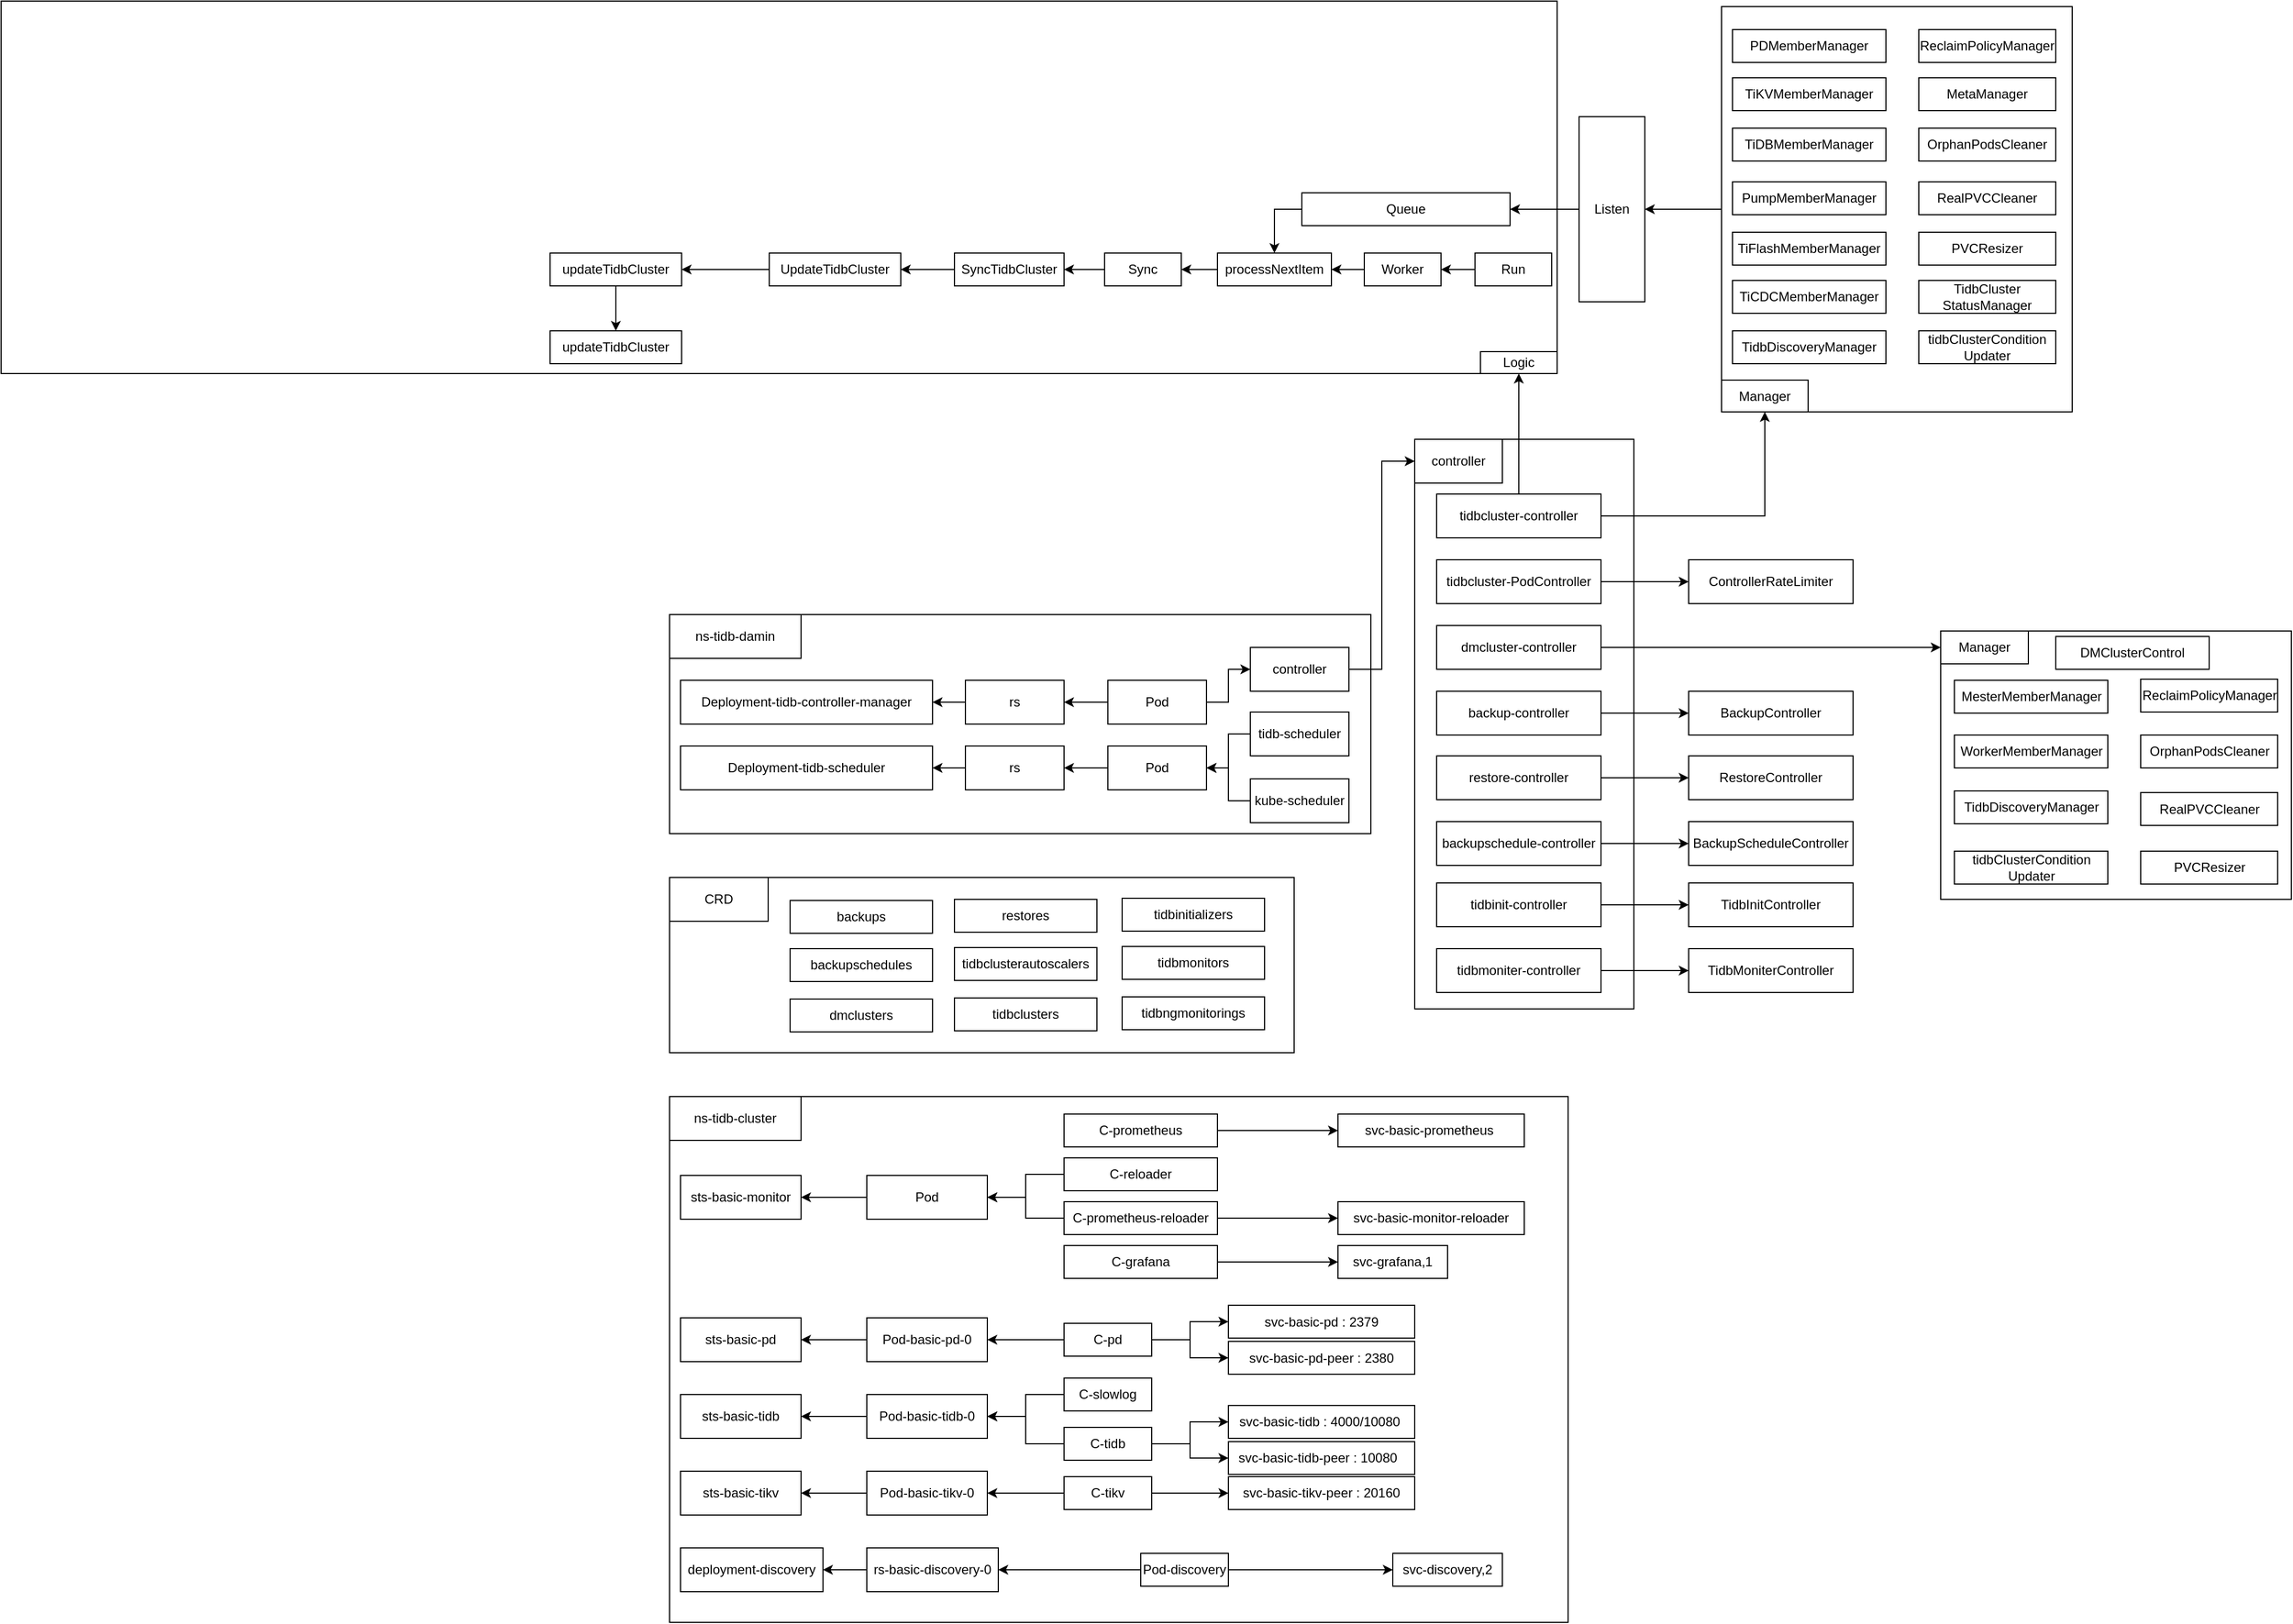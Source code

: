 <mxfile version="20.1.3" type="github">
  <diagram id="rz5cIA5b1l4qNYe9dCqo" name="Page-1">
    <mxGraphModel dx="1905" dy="1649" grid="1" gridSize="10" guides="1" tooltips="1" connect="1" arrows="1" fold="1" page="1" pageScale="1" pageWidth="827" pageHeight="1169" math="0" shadow="0">
      <root>
        <mxCell id="0" />
        <mxCell id="1" parent="0" />
        <mxCell id="ilr_awGDw5iTVnyFRp0X-126" value="" style="rounded=0;whiteSpace=wrap;html=1;" vertex="1" parent="1">
          <mxGeometry x="1360" y="255" width="320" height="245" as="geometry" />
        </mxCell>
        <mxCell id="BIOKLisLASq-79mArVu9-1" value="" style="rounded=0;whiteSpace=wrap;html=1;" parent="1" vertex="1">
          <mxGeometry x="200" y="240" width="640" height="200" as="geometry" />
        </mxCell>
        <mxCell id="ilr_awGDw5iTVnyFRp0X-2" value="ns-tidb-damin" style="rounded=0;whiteSpace=wrap;html=1;" vertex="1" parent="1">
          <mxGeometry x="200" y="240" width="120" height="40" as="geometry" />
        </mxCell>
        <mxCell id="ilr_awGDw5iTVnyFRp0X-3" value="" style="rounded=0;whiteSpace=wrap;html=1;" vertex="1" parent="1">
          <mxGeometry x="200" y="680" width="820" height="480" as="geometry" />
        </mxCell>
        <mxCell id="ilr_awGDw5iTVnyFRp0X-4" value="ns-tidb-cluster" style="rounded=0;whiteSpace=wrap;html=1;" vertex="1" parent="1">
          <mxGeometry x="200" y="680" width="120" height="40" as="geometry" />
        </mxCell>
        <mxCell id="ilr_awGDw5iTVnyFRp0X-5" value="Deployment-tidb-controller-manager" style="rounded=0;whiteSpace=wrap;html=1;" vertex="1" parent="1">
          <mxGeometry x="210" y="300" width="230" height="40" as="geometry" />
        </mxCell>
        <mxCell id="ilr_awGDw5iTVnyFRp0X-8" value="Deployment-tidb-scheduler" style="rounded=0;whiteSpace=wrap;html=1;" vertex="1" parent="1">
          <mxGeometry x="210" y="360" width="230" height="40" as="geometry" />
        </mxCell>
        <mxCell id="ilr_awGDw5iTVnyFRp0X-80" value="" style="edgeStyle=orthogonalEdgeStyle;rounded=0;orthogonalLoop=1;jettySize=auto;html=1;" edge="1" parent="1" source="ilr_awGDw5iTVnyFRp0X-9" target="ilr_awGDw5iTVnyFRp0X-5">
          <mxGeometry relative="1" as="geometry" />
        </mxCell>
        <mxCell id="ilr_awGDw5iTVnyFRp0X-9" value="rs" style="rounded=0;whiteSpace=wrap;html=1;" vertex="1" parent="1">
          <mxGeometry x="470" y="300" width="90" height="40" as="geometry" />
        </mxCell>
        <mxCell id="ilr_awGDw5iTVnyFRp0X-81" value="" style="edgeStyle=orthogonalEdgeStyle;rounded=0;orthogonalLoop=1;jettySize=auto;html=1;" edge="1" parent="1" source="ilr_awGDw5iTVnyFRp0X-10" target="ilr_awGDw5iTVnyFRp0X-8">
          <mxGeometry relative="1" as="geometry" />
        </mxCell>
        <mxCell id="ilr_awGDw5iTVnyFRp0X-10" value="rs" style="rounded=0;whiteSpace=wrap;html=1;" vertex="1" parent="1">
          <mxGeometry x="470" y="360" width="90" height="40" as="geometry" />
        </mxCell>
        <mxCell id="ilr_awGDw5iTVnyFRp0X-83" value="" style="edgeStyle=orthogonalEdgeStyle;rounded=0;orthogonalLoop=1;jettySize=auto;html=1;" edge="1" parent="1" source="ilr_awGDw5iTVnyFRp0X-13" target="ilr_awGDw5iTVnyFRp0X-10">
          <mxGeometry relative="1" as="geometry" />
        </mxCell>
        <mxCell id="ilr_awGDw5iTVnyFRp0X-13" value="Pod" style="rounded=0;whiteSpace=wrap;html=1;" vertex="1" parent="1">
          <mxGeometry x="600" y="360" width="90" height="40" as="geometry" />
        </mxCell>
        <mxCell id="ilr_awGDw5iTVnyFRp0X-82" value="" style="edgeStyle=orthogonalEdgeStyle;rounded=0;orthogonalLoop=1;jettySize=auto;html=1;" edge="1" parent="1" source="ilr_awGDw5iTVnyFRp0X-14" target="ilr_awGDw5iTVnyFRp0X-9">
          <mxGeometry relative="1" as="geometry" />
        </mxCell>
        <mxCell id="ilr_awGDw5iTVnyFRp0X-99" value="" style="edgeStyle=orthogonalEdgeStyle;rounded=0;orthogonalLoop=1;jettySize=auto;html=1;" edge="1" parent="1" source="ilr_awGDw5iTVnyFRp0X-14" target="ilr_awGDw5iTVnyFRp0X-98">
          <mxGeometry relative="1" as="geometry" />
        </mxCell>
        <mxCell id="ilr_awGDw5iTVnyFRp0X-14" value="Pod" style="rounded=0;whiteSpace=wrap;html=1;" vertex="1" parent="1">
          <mxGeometry x="600" y="300" width="90" height="40" as="geometry" />
        </mxCell>
        <mxCell id="ilr_awGDw5iTVnyFRp0X-84" value="" style="edgeStyle=orthogonalEdgeStyle;rounded=0;orthogonalLoop=1;jettySize=auto;html=1;entryX=1;entryY=0.5;entryDx=0;entryDy=0;" edge="1" parent="1" source="ilr_awGDw5iTVnyFRp0X-17" target="ilr_awGDw5iTVnyFRp0X-13">
          <mxGeometry relative="1" as="geometry" />
        </mxCell>
        <mxCell id="ilr_awGDw5iTVnyFRp0X-17" value="tidb-scheduler" style="rounded=0;whiteSpace=wrap;html=1;" vertex="1" parent="1">
          <mxGeometry x="730" y="329" width="90" height="40" as="geometry" />
        </mxCell>
        <mxCell id="ilr_awGDw5iTVnyFRp0X-85" value="" style="edgeStyle=orthogonalEdgeStyle;rounded=0;orthogonalLoop=1;jettySize=auto;html=1;" edge="1" parent="1" source="ilr_awGDw5iTVnyFRp0X-18" target="ilr_awGDw5iTVnyFRp0X-13">
          <mxGeometry relative="1" as="geometry" />
        </mxCell>
        <mxCell id="ilr_awGDw5iTVnyFRp0X-18" value="kube-scheduler" style="rounded=0;whiteSpace=wrap;html=1;" vertex="1" parent="1">
          <mxGeometry x="730" y="390" width="90" height="40" as="geometry" />
        </mxCell>
        <mxCell id="ilr_awGDw5iTVnyFRp0X-22" value="sts-basic-monitor" style="rounded=0;whiteSpace=wrap;html=1;" vertex="1" parent="1">
          <mxGeometry x="210" y="752" width="110" height="40" as="geometry" />
        </mxCell>
        <mxCell id="ilr_awGDw5iTVnyFRp0X-23" value="sts-basic-pd" style="rounded=0;whiteSpace=wrap;html=1;" vertex="1" parent="1">
          <mxGeometry x="210" y="882" width="110" height="40" as="geometry" />
        </mxCell>
        <mxCell id="ilr_awGDw5iTVnyFRp0X-24" value="sts-basic-tidb" style="rounded=0;whiteSpace=wrap;html=1;" vertex="1" parent="1">
          <mxGeometry x="210" y="952" width="110" height="40" as="geometry" />
        </mxCell>
        <mxCell id="ilr_awGDw5iTVnyFRp0X-25" value="sts-basic-tikv" style="rounded=0;whiteSpace=wrap;html=1;" vertex="1" parent="1">
          <mxGeometry x="210" y="1022" width="110" height="40" as="geometry" />
        </mxCell>
        <mxCell id="ilr_awGDw5iTVnyFRp0X-26" value="deployment-discovery" style="rounded=0;whiteSpace=wrap;html=1;" vertex="1" parent="1">
          <mxGeometry x="210" y="1092" width="130" height="40" as="geometry" />
        </mxCell>
        <mxCell id="ilr_awGDw5iTVnyFRp0X-51" value="" style="edgeStyle=orthogonalEdgeStyle;rounded=0;orthogonalLoop=1;jettySize=auto;html=1;" edge="1" parent="1" source="ilr_awGDw5iTVnyFRp0X-27" target="ilr_awGDw5iTVnyFRp0X-22">
          <mxGeometry relative="1" as="geometry" />
        </mxCell>
        <mxCell id="ilr_awGDw5iTVnyFRp0X-27" value="Pod" style="rounded=0;whiteSpace=wrap;html=1;" vertex="1" parent="1">
          <mxGeometry x="380" y="752" width="110" height="40" as="geometry" />
        </mxCell>
        <mxCell id="ilr_awGDw5iTVnyFRp0X-52" value="" style="edgeStyle=orthogonalEdgeStyle;rounded=0;orthogonalLoop=1;jettySize=auto;html=1;" edge="1" parent="1" source="ilr_awGDw5iTVnyFRp0X-28" target="ilr_awGDw5iTVnyFRp0X-23">
          <mxGeometry relative="1" as="geometry" />
        </mxCell>
        <mxCell id="ilr_awGDw5iTVnyFRp0X-28" value="Pod-basic-pd-0" style="rounded=0;whiteSpace=wrap;html=1;" vertex="1" parent="1">
          <mxGeometry x="380" y="882" width="110" height="40" as="geometry" />
        </mxCell>
        <mxCell id="ilr_awGDw5iTVnyFRp0X-53" value="" style="edgeStyle=orthogonalEdgeStyle;rounded=0;orthogonalLoop=1;jettySize=auto;html=1;" edge="1" parent="1" source="ilr_awGDw5iTVnyFRp0X-29" target="ilr_awGDw5iTVnyFRp0X-24">
          <mxGeometry relative="1" as="geometry" />
        </mxCell>
        <mxCell id="ilr_awGDw5iTVnyFRp0X-29" value="Pod-basic-tidb-0" style="rounded=0;whiteSpace=wrap;html=1;" vertex="1" parent="1">
          <mxGeometry x="380" y="952" width="110" height="40" as="geometry" />
        </mxCell>
        <mxCell id="ilr_awGDw5iTVnyFRp0X-54" value="" style="edgeStyle=orthogonalEdgeStyle;rounded=0;orthogonalLoop=1;jettySize=auto;html=1;" edge="1" parent="1" source="ilr_awGDw5iTVnyFRp0X-30" target="ilr_awGDw5iTVnyFRp0X-25">
          <mxGeometry relative="1" as="geometry" />
        </mxCell>
        <mxCell id="ilr_awGDw5iTVnyFRp0X-30" value="Pod-basic-tikv-0" style="rounded=0;whiteSpace=wrap;html=1;" vertex="1" parent="1">
          <mxGeometry x="380" y="1022" width="110" height="40" as="geometry" />
        </mxCell>
        <mxCell id="ilr_awGDw5iTVnyFRp0X-72" value="" style="edgeStyle=orthogonalEdgeStyle;rounded=0;orthogonalLoop=1;jettySize=auto;html=1;" edge="1" parent="1" source="ilr_awGDw5iTVnyFRp0X-32" target="ilr_awGDw5iTVnyFRp0X-70">
          <mxGeometry relative="1" as="geometry" />
        </mxCell>
        <mxCell id="ilr_awGDw5iTVnyFRp0X-32" value="C-prometheus" style="rounded=0;whiteSpace=wrap;html=1;" vertex="1" parent="1">
          <mxGeometry x="560" y="696" width="140" height="30" as="geometry" />
        </mxCell>
        <mxCell id="ilr_awGDw5iTVnyFRp0X-39" value="" style="edgeStyle=orthogonalEdgeStyle;rounded=0;orthogonalLoop=1;jettySize=auto;html=1;" edge="1" parent="1" source="ilr_awGDw5iTVnyFRp0X-35" target="ilr_awGDw5iTVnyFRp0X-27">
          <mxGeometry relative="1" as="geometry" />
        </mxCell>
        <mxCell id="ilr_awGDw5iTVnyFRp0X-35" value="C-reloader" style="rounded=0;whiteSpace=wrap;html=1;" vertex="1" parent="1">
          <mxGeometry x="560" y="736" width="140" height="30" as="geometry" />
        </mxCell>
        <mxCell id="ilr_awGDw5iTVnyFRp0X-38" value="" style="edgeStyle=orthogonalEdgeStyle;rounded=0;orthogonalLoop=1;jettySize=auto;html=1;" edge="1" parent="1" source="ilr_awGDw5iTVnyFRp0X-36" target="ilr_awGDw5iTVnyFRp0X-27">
          <mxGeometry relative="1" as="geometry" />
        </mxCell>
        <mxCell id="ilr_awGDw5iTVnyFRp0X-67" value="" style="edgeStyle=orthogonalEdgeStyle;rounded=0;orthogonalLoop=1;jettySize=auto;html=1;" edge="1" parent="1" source="ilr_awGDw5iTVnyFRp0X-36" target="ilr_awGDw5iTVnyFRp0X-64">
          <mxGeometry relative="1" as="geometry" />
        </mxCell>
        <mxCell id="ilr_awGDw5iTVnyFRp0X-36" value="C-prometheus-reloader" style="rounded=0;whiteSpace=wrap;html=1;" vertex="1" parent="1">
          <mxGeometry x="560" y="776" width="140" height="30" as="geometry" />
        </mxCell>
        <mxCell id="ilr_awGDw5iTVnyFRp0X-62" value="" style="edgeStyle=orthogonalEdgeStyle;rounded=0;orthogonalLoop=1;jettySize=auto;html=1;" edge="1" parent="1" source="ilr_awGDw5iTVnyFRp0X-37" target="ilr_awGDw5iTVnyFRp0X-61">
          <mxGeometry relative="1" as="geometry" />
        </mxCell>
        <mxCell id="ilr_awGDw5iTVnyFRp0X-37" value="C-grafana" style="rounded=0;whiteSpace=wrap;html=1;" vertex="1" parent="1">
          <mxGeometry x="560" y="816" width="140" height="30" as="geometry" />
        </mxCell>
        <mxCell id="ilr_awGDw5iTVnyFRp0X-43" value="" style="edgeStyle=orthogonalEdgeStyle;rounded=0;orthogonalLoop=1;jettySize=auto;html=1;" edge="1" parent="1" source="ilr_awGDw5iTVnyFRp0X-41" target="ilr_awGDw5iTVnyFRp0X-29">
          <mxGeometry relative="1" as="geometry" />
        </mxCell>
        <mxCell id="ilr_awGDw5iTVnyFRp0X-41" value="C-slowlog" style="rounded=0;whiteSpace=wrap;html=1;" vertex="1" parent="1">
          <mxGeometry x="560" y="937" width="80" height="30" as="geometry" />
        </mxCell>
        <mxCell id="ilr_awGDw5iTVnyFRp0X-46" value="" style="edgeStyle=orthogonalEdgeStyle;rounded=0;orthogonalLoop=1;jettySize=auto;html=1;" edge="1" parent="1" source="ilr_awGDw5iTVnyFRp0X-42" target="ilr_awGDw5iTVnyFRp0X-29">
          <mxGeometry relative="1" as="geometry" />
        </mxCell>
        <mxCell id="ilr_awGDw5iTVnyFRp0X-75" value="" style="edgeStyle=orthogonalEdgeStyle;rounded=0;orthogonalLoop=1;jettySize=auto;html=1;" edge="1" parent="1" source="ilr_awGDw5iTVnyFRp0X-42" target="ilr_awGDw5iTVnyFRp0X-68">
          <mxGeometry relative="1" as="geometry" />
        </mxCell>
        <mxCell id="ilr_awGDw5iTVnyFRp0X-42" value="C-tidb" style="rounded=0;whiteSpace=wrap;html=1;" vertex="1" parent="1">
          <mxGeometry x="560" y="982" width="80" height="30" as="geometry" />
        </mxCell>
        <mxCell id="ilr_awGDw5iTVnyFRp0X-48" value="" style="edgeStyle=orthogonalEdgeStyle;rounded=0;orthogonalLoop=1;jettySize=auto;html=1;" edge="1" parent="1" source="ilr_awGDw5iTVnyFRp0X-47" target="ilr_awGDw5iTVnyFRp0X-28">
          <mxGeometry relative="1" as="geometry" />
        </mxCell>
        <mxCell id="ilr_awGDw5iTVnyFRp0X-73" value="" style="edgeStyle=orthogonalEdgeStyle;rounded=0;orthogonalLoop=1;jettySize=auto;html=1;entryX=0;entryY=0.5;entryDx=0;entryDy=0;" edge="1" parent="1" source="ilr_awGDw5iTVnyFRp0X-47" target="ilr_awGDw5iTVnyFRp0X-65">
          <mxGeometry relative="1" as="geometry" />
        </mxCell>
        <mxCell id="ilr_awGDw5iTVnyFRp0X-47" value="C-pd" style="rounded=0;whiteSpace=wrap;html=1;" vertex="1" parent="1">
          <mxGeometry x="560" y="887" width="80" height="30" as="geometry" />
        </mxCell>
        <mxCell id="ilr_awGDw5iTVnyFRp0X-50" value="" style="edgeStyle=orthogonalEdgeStyle;rounded=0;orthogonalLoop=1;jettySize=auto;html=1;" edge="1" parent="1" source="ilr_awGDw5iTVnyFRp0X-49" target="ilr_awGDw5iTVnyFRp0X-30">
          <mxGeometry relative="1" as="geometry" />
        </mxCell>
        <mxCell id="ilr_awGDw5iTVnyFRp0X-78" value="" style="edgeStyle=orthogonalEdgeStyle;rounded=0;orthogonalLoop=1;jettySize=auto;html=1;" edge="1" parent="1" source="ilr_awGDw5iTVnyFRp0X-49" target="ilr_awGDw5iTVnyFRp0X-71">
          <mxGeometry relative="1" as="geometry" />
        </mxCell>
        <mxCell id="ilr_awGDw5iTVnyFRp0X-49" value="C-tikv" style="rounded=0;whiteSpace=wrap;html=1;" vertex="1" parent="1">
          <mxGeometry x="560" y="1027" width="80" height="30" as="geometry" />
        </mxCell>
        <mxCell id="ilr_awGDw5iTVnyFRp0X-56" value="" style="edgeStyle=orthogonalEdgeStyle;rounded=0;orthogonalLoop=1;jettySize=auto;html=1;" edge="1" parent="1" source="ilr_awGDw5iTVnyFRp0X-55" target="ilr_awGDw5iTVnyFRp0X-26">
          <mxGeometry relative="1" as="geometry" />
        </mxCell>
        <mxCell id="ilr_awGDw5iTVnyFRp0X-55" value="rs-basic-discovery-0" style="rounded=0;whiteSpace=wrap;html=1;" vertex="1" parent="1">
          <mxGeometry x="380" y="1092" width="120" height="40" as="geometry" />
        </mxCell>
        <mxCell id="ilr_awGDw5iTVnyFRp0X-58" value="" style="edgeStyle=orthogonalEdgeStyle;rounded=0;orthogonalLoop=1;jettySize=auto;html=1;" edge="1" parent="1" source="ilr_awGDw5iTVnyFRp0X-57" target="ilr_awGDw5iTVnyFRp0X-55">
          <mxGeometry relative="1" as="geometry" />
        </mxCell>
        <mxCell id="ilr_awGDw5iTVnyFRp0X-60" value="" style="edgeStyle=orthogonalEdgeStyle;rounded=0;orthogonalLoop=1;jettySize=auto;html=1;" edge="1" parent="1" source="ilr_awGDw5iTVnyFRp0X-57" target="ilr_awGDw5iTVnyFRp0X-59">
          <mxGeometry relative="1" as="geometry" />
        </mxCell>
        <mxCell id="ilr_awGDw5iTVnyFRp0X-57" value="Pod-discovery" style="rounded=0;whiteSpace=wrap;html=1;" vertex="1" parent="1">
          <mxGeometry x="630" y="1097" width="80" height="30" as="geometry" />
        </mxCell>
        <mxCell id="ilr_awGDw5iTVnyFRp0X-59" value="svc-discovery,2" style="rounded=0;whiteSpace=wrap;html=1;" vertex="1" parent="1">
          <mxGeometry x="860" y="1097" width="100" height="30" as="geometry" />
        </mxCell>
        <mxCell id="ilr_awGDw5iTVnyFRp0X-61" value="svc-grafana,1" style="rounded=0;whiteSpace=wrap;html=1;" vertex="1" parent="1">
          <mxGeometry x="810" y="816" width="100" height="30" as="geometry" />
        </mxCell>
        <mxCell id="ilr_awGDw5iTVnyFRp0X-64" value="svc-basic-monitor-reloader" style="rounded=0;whiteSpace=wrap;html=1;" vertex="1" parent="1">
          <mxGeometry x="810" y="776" width="170" height="30" as="geometry" />
        </mxCell>
        <mxCell id="ilr_awGDw5iTVnyFRp0X-65" value="svc-basic-pd : 2379" style="rounded=0;whiteSpace=wrap;html=1;" vertex="1" parent="1">
          <mxGeometry x="710" y="870.5" width="170" height="30" as="geometry" />
        </mxCell>
        <mxCell id="ilr_awGDw5iTVnyFRp0X-66" value="svc-basic-pd-peer : 2380" style="rounded=0;whiteSpace=wrap;html=1;" vertex="1" parent="1">
          <mxGeometry x="710" y="903.5" width="170" height="30" as="geometry" />
        </mxCell>
        <mxCell id="ilr_awGDw5iTVnyFRp0X-68" value="svc-basic-tidb : 4000/10080&amp;nbsp;" style="rounded=0;whiteSpace=wrap;html=1;" vertex="1" parent="1">
          <mxGeometry x="710" y="962" width="170" height="30" as="geometry" />
        </mxCell>
        <mxCell id="ilr_awGDw5iTVnyFRp0X-69" value="svc-basic-tidb-peer : 10080&amp;nbsp;&amp;nbsp;" style="rounded=0;whiteSpace=wrap;html=1;" vertex="1" parent="1">
          <mxGeometry x="710" y="995" width="170" height="30" as="geometry" />
        </mxCell>
        <mxCell id="ilr_awGDw5iTVnyFRp0X-70" value="svc-basic-prometheus&amp;nbsp;" style="rounded=0;whiteSpace=wrap;html=1;" vertex="1" parent="1">
          <mxGeometry x="810" y="696" width="170" height="30" as="geometry" />
        </mxCell>
        <mxCell id="ilr_awGDw5iTVnyFRp0X-71" value="svc-basic-tikv-peer : 20160" style="rounded=0;whiteSpace=wrap;html=1;" vertex="1" parent="1">
          <mxGeometry x="710" y="1027" width="170" height="30" as="geometry" />
        </mxCell>
        <mxCell id="ilr_awGDw5iTVnyFRp0X-74" value="" style="edgeStyle=orthogonalEdgeStyle;rounded=0;orthogonalLoop=1;jettySize=auto;html=1;entryX=0;entryY=0.5;entryDx=0;entryDy=0;exitX=1;exitY=0.5;exitDx=0;exitDy=0;" edge="1" parent="1" source="ilr_awGDw5iTVnyFRp0X-47" target="ilr_awGDw5iTVnyFRp0X-66">
          <mxGeometry relative="1" as="geometry">
            <mxPoint x="650" y="912.037" as="sourcePoint" />
            <mxPoint x="720" y="895.5" as="targetPoint" />
          </mxGeometry>
        </mxCell>
        <mxCell id="ilr_awGDw5iTVnyFRp0X-77" value="" style="edgeStyle=orthogonalEdgeStyle;rounded=0;orthogonalLoop=1;jettySize=auto;html=1;exitX=1;exitY=0.5;exitDx=0;exitDy=0;entryX=0;entryY=0.5;entryDx=0;entryDy=0;" edge="1" parent="1" source="ilr_awGDw5iTVnyFRp0X-42" target="ilr_awGDw5iTVnyFRp0X-69">
          <mxGeometry relative="1" as="geometry">
            <mxPoint x="650" y="1007" as="sourcePoint" />
            <mxPoint x="720" y="977" as="targetPoint" />
          </mxGeometry>
        </mxCell>
        <mxCell id="ilr_awGDw5iTVnyFRp0X-86" value="" style="rounded=0;whiteSpace=wrap;html=1;" vertex="1" parent="1">
          <mxGeometry x="880" y="80" width="200" height="520" as="geometry" />
        </mxCell>
        <mxCell id="ilr_awGDw5iTVnyFRp0X-87" value="controller" style="rounded=0;whiteSpace=wrap;html=1;" vertex="1" parent="1">
          <mxGeometry x="880" y="80" width="80" height="40" as="geometry" />
        </mxCell>
        <mxCell id="ilr_awGDw5iTVnyFRp0X-121" value="" style="edgeStyle=orthogonalEdgeStyle;rounded=0;orthogonalLoop=1;jettySize=auto;html=1;" edge="1" parent="1" source="ilr_awGDw5iTVnyFRp0X-89" target="ilr_awGDw5iTVnyFRp0X-102">
          <mxGeometry relative="1" as="geometry" />
        </mxCell>
        <mxCell id="ilr_awGDw5iTVnyFRp0X-185" value="" style="edgeStyle=orthogonalEdgeStyle;rounded=0;orthogonalLoop=1;jettySize=auto;html=1;" edge="1" parent="1" source="ilr_awGDw5iTVnyFRp0X-89" target="ilr_awGDw5iTVnyFRp0X-184">
          <mxGeometry relative="1" as="geometry" />
        </mxCell>
        <mxCell id="ilr_awGDw5iTVnyFRp0X-89" value="tidbcluster-controller" style="rounded=0;whiteSpace=wrap;html=1;" vertex="1" parent="1">
          <mxGeometry x="900" y="130" width="150" height="40" as="geometry" />
        </mxCell>
        <mxCell id="ilr_awGDw5iTVnyFRp0X-123" value="" style="edgeStyle=orthogonalEdgeStyle;rounded=0;orthogonalLoop=1;jettySize=auto;html=1;" edge="1" parent="1" source="ilr_awGDw5iTVnyFRp0X-90" target="ilr_awGDw5iTVnyFRp0X-122">
          <mxGeometry relative="1" as="geometry" />
        </mxCell>
        <mxCell id="ilr_awGDw5iTVnyFRp0X-90" value="tidbcluster-PodController" style="rounded=0;whiteSpace=wrap;html=1;" vertex="1" parent="1">
          <mxGeometry x="900" y="190" width="150" height="40" as="geometry" />
        </mxCell>
        <mxCell id="ilr_awGDw5iTVnyFRp0X-125" value="" style="edgeStyle=orthogonalEdgeStyle;rounded=0;orthogonalLoop=1;jettySize=auto;html=1;" edge="1" parent="1" source="ilr_awGDw5iTVnyFRp0X-91" target="ilr_awGDw5iTVnyFRp0X-124">
          <mxGeometry relative="1" as="geometry" />
        </mxCell>
        <mxCell id="ilr_awGDw5iTVnyFRp0X-91" value="dmcluster-controller" style="rounded=0;whiteSpace=wrap;html=1;" vertex="1" parent="1">
          <mxGeometry x="900" y="250" width="150" height="40" as="geometry" />
        </mxCell>
        <mxCell id="ilr_awGDw5iTVnyFRp0X-161" value="" style="edgeStyle=orthogonalEdgeStyle;rounded=0;orthogonalLoop=1;jettySize=auto;html=1;" edge="1" parent="1" source="ilr_awGDw5iTVnyFRp0X-92" target="ilr_awGDw5iTVnyFRp0X-160">
          <mxGeometry relative="1" as="geometry" />
        </mxCell>
        <mxCell id="ilr_awGDw5iTVnyFRp0X-92" value="backup-controller" style="rounded=0;whiteSpace=wrap;html=1;" vertex="1" parent="1">
          <mxGeometry x="900" y="310" width="150" height="40" as="geometry" />
        </mxCell>
        <mxCell id="ilr_awGDw5iTVnyFRp0X-164" value="" style="edgeStyle=orthogonalEdgeStyle;rounded=0;orthogonalLoop=1;jettySize=auto;html=1;" edge="1" parent="1" source="ilr_awGDw5iTVnyFRp0X-93" target="ilr_awGDw5iTVnyFRp0X-163">
          <mxGeometry relative="1" as="geometry" />
        </mxCell>
        <mxCell id="ilr_awGDw5iTVnyFRp0X-93" value="restore-controller" style="rounded=0;whiteSpace=wrap;html=1;" vertex="1" parent="1">
          <mxGeometry x="900" y="369" width="150" height="40" as="geometry" />
        </mxCell>
        <mxCell id="ilr_awGDw5iTVnyFRp0X-166" value="" style="edgeStyle=orthogonalEdgeStyle;rounded=0;orthogonalLoop=1;jettySize=auto;html=1;" edge="1" parent="1" source="ilr_awGDw5iTVnyFRp0X-94" target="ilr_awGDw5iTVnyFRp0X-165">
          <mxGeometry relative="1" as="geometry" />
        </mxCell>
        <mxCell id="ilr_awGDw5iTVnyFRp0X-94" value="backupschedule-controller" style="rounded=0;whiteSpace=wrap;html=1;" vertex="1" parent="1">
          <mxGeometry x="900" y="429" width="150" height="40" as="geometry" />
        </mxCell>
        <mxCell id="ilr_awGDw5iTVnyFRp0X-168" value="" style="edgeStyle=orthogonalEdgeStyle;rounded=0;orthogonalLoop=1;jettySize=auto;html=1;" edge="1" parent="1" source="ilr_awGDw5iTVnyFRp0X-95" target="ilr_awGDw5iTVnyFRp0X-167">
          <mxGeometry relative="1" as="geometry" />
        </mxCell>
        <mxCell id="ilr_awGDw5iTVnyFRp0X-95" value="tidbinit-controller" style="rounded=0;whiteSpace=wrap;html=1;" vertex="1" parent="1">
          <mxGeometry x="900" y="485" width="150" height="40" as="geometry" />
        </mxCell>
        <mxCell id="ilr_awGDw5iTVnyFRp0X-170" value="" style="edgeStyle=orthogonalEdgeStyle;rounded=0;orthogonalLoop=1;jettySize=auto;html=1;" edge="1" parent="1" source="ilr_awGDw5iTVnyFRp0X-96" target="ilr_awGDw5iTVnyFRp0X-169">
          <mxGeometry relative="1" as="geometry" />
        </mxCell>
        <mxCell id="ilr_awGDw5iTVnyFRp0X-96" value="tidbmoniter-controller" style="rounded=0;whiteSpace=wrap;html=1;" vertex="1" parent="1">
          <mxGeometry x="900" y="545" width="150" height="40" as="geometry" />
        </mxCell>
        <mxCell id="ilr_awGDw5iTVnyFRp0X-100" value="" style="edgeStyle=orthogonalEdgeStyle;rounded=0;orthogonalLoop=1;jettySize=auto;html=1;entryX=0;entryY=0.5;entryDx=0;entryDy=0;" edge="1" parent="1" source="ilr_awGDw5iTVnyFRp0X-98" target="ilr_awGDw5iTVnyFRp0X-87">
          <mxGeometry relative="1" as="geometry" />
        </mxCell>
        <mxCell id="ilr_awGDw5iTVnyFRp0X-98" value="controller" style="rounded=0;whiteSpace=wrap;html=1;" vertex="1" parent="1">
          <mxGeometry x="730" y="270" width="90" height="40" as="geometry" />
        </mxCell>
        <mxCell id="ilr_awGDw5iTVnyFRp0X-195" value="" style="edgeStyle=orthogonalEdgeStyle;rounded=0;orthogonalLoop=1;jettySize=auto;html=1;" edge="1" parent="1" source="ilr_awGDw5iTVnyFRp0X-101" target="ilr_awGDw5iTVnyFRp0X-193">
          <mxGeometry relative="1" as="geometry" />
        </mxCell>
        <mxCell id="ilr_awGDw5iTVnyFRp0X-101" value="" style="rounded=0;whiteSpace=wrap;html=1;" vertex="1" parent="1">
          <mxGeometry x="1160" y="-315" width="320" height="370" as="geometry" />
        </mxCell>
        <mxCell id="ilr_awGDw5iTVnyFRp0X-102" value="Manager" style="rounded=0;whiteSpace=wrap;html=1;" vertex="1" parent="1">
          <mxGeometry x="1160" y="26" width="79" height="29" as="geometry" />
        </mxCell>
        <mxCell id="ilr_awGDw5iTVnyFRp0X-103" value="PDMemberManager" style="rounded=0;whiteSpace=wrap;html=1;" vertex="1" parent="1">
          <mxGeometry x="1170" y="-294" width="140" height="30" as="geometry" />
        </mxCell>
        <mxCell id="ilr_awGDw5iTVnyFRp0X-104" value="TiKVMemberManager" style="rounded=0;whiteSpace=wrap;html=1;" vertex="1" parent="1">
          <mxGeometry x="1170" y="-250" width="140" height="30" as="geometry" />
        </mxCell>
        <mxCell id="ilr_awGDw5iTVnyFRp0X-105" value="TiDBMemberManager" style="rounded=0;whiteSpace=wrap;html=1;" vertex="1" parent="1">
          <mxGeometry x="1170" y="-204" width="140" height="30" as="geometry" />
        </mxCell>
        <mxCell id="ilr_awGDw5iTVnyFRp0X-106" value="ReclaimPolicyManager" style="rounded=0;whiteSpace=wrap;html=1;" vertex="1" parent="1">
          <mxGeometry x="1340" y="-294" width="125" height="30" as="geometry" />
        </mxCell>
        <mxCell id="ilr_awGDw5iTVnyFRp0X-107" value="MetaManager" style="rounded=0;whiteSpace=wrap;html=1;" vertex="1" parent="1">
          <mxGeometry x="1340" y="-250" width="125" height="30" as="geometry" />
        </mxCell>
        <mxCell id="ilr_awGDw5iTVnyFRp0X-108" value="OrphanPodsCleaner" style="rounded=0;whiteSpace=wrap;html=1;" vertex="1" parent="1">
          <mxGeometry x="1340" y="-204" width="125" height="30" as="geometry" />
        </mxCell>
        <mxCell id="ilr_awGDw5iTVnyFRp0X-109" value="PumpMemberManager" style="rounded=0;whiteSpace=wrap;html=1;" vertex="1" parent="1">
          <mxGeometry x="1170" y="-155" width="140" height="30" as="geometry" />
        </mxCell>
        <mxCell id="ilr_awGDw5iTVnyFRp0X-110" value="TiFlashMemberManager" style="rounded=0;whiteSpace=wrap;html=1;" vertex="1" parent="1">
          <mxGeometry x="1170" y="-109" width="140" height="30" as="geometry" />
        </mxCell>
        <mxCell id="ilr_awGDw5iTVnyFRp0X-111" value="RealPVCCleaner" style="rounded=0;whiteSpace=wrap;html=1;" vertex="1" parent="1">
          <mxGeometry x="1340" y="-155" width="125" height="30" as="geometry" />
        </mxCell>
        <mxCell id="ilr_awGDw5iTVnyFRp0X-112" value="PVCResizer" style="rounded=0;whiteSpace=wrap;html=1;" vertex="1" parent="1">
          <mxGeometry x="1340" y="-109" width="125" height="30" as="geometry" />
        </mxCell>
        <mxCell id="ilr_awGDw5iTVnyFRp0X-117" value="TiCDCMemberManager" style="rounded=0;whiteSpace=wrap;html=1;" vertex="1" parent="1">
          <mxGeometry x="1170" y="-65" width="140" height="30" as="geometry" />
        </mxCell>
        <mxCell id="ilr_awGDw5iTVnyFRp0X-118" value="TidbDiscoveryManager" style="rounded=0;whiteSpace=wrap;html=1;" vertex="1" parent="1">
          <mxGeometry x="1170" y="-19" width="140" height="30" as="geometry" />
        </mxCell>
        <mxCell id="ilr_awGDw5iTVnyFRp0X-119" value="TidbCluster&lt;br&gt;StatusManager" style="rounded=0;whiteSpace=wrap;html=1;" vertex="1" parent="1">
          <mxGeometry x="1340" y="-65" width="125" height="30" as="geometry" />
        </mxCell>
        <mxCell id="ilr_awGDw5iTVnyFRp0X-120" value="tidbClusterCondition&lt;br&gt;Updater" style="rounded=0;whiteSpace=wrap;html=1;" vertex="1" parent="1">
          <mxGeometry x="1340" y="-19" width="125" height="30" as="geometry" />
        </mxCell>
        <mxCell id="ilr_awGDw5iTVnyFRp0X-122" value="ControllerRateLimiter" style="rounded=0;whiteSpace=wrap;html=1;" vertex="1" parent="1">
          <mxGeometry x="1130" y="190" width="150" height="40" as="geometry" />
        </mxCell>
        <mxCell id="ilr_awGDw5iTVnyFRp0X-124" value="Manager" style="rounded=0;whiteSpace=wrap;html=1;" vertex="1" parent="1">
          <mxGeometry x="1360" y="255" width="80" height="30" as="geometry" />
        </mxCell>
        <mxCell id="ilr_awGDw5iTVnyFRp0X-128" value="MesterMemberManager" style="rounded=0;whiteSpace=wrap;html=1;" vertex="1" parent="1">
          <mxGeometry x="1372.5" y="300" width="140" height="30" as="geometry" />
        </mxCell>
        <mxCell id="ilr_awGDw5iTVnyFRp0X-129" value="WorkerMemberManager" style="rounded=0;whiteSpace=wrap;html=1;" vertex="1" parent="1">
          <mxGeometry x="1372.5" y="350" width="140" height="30" as="geometry" />
        </mxCell>
        <mxCell id="ilr_awGDw5iTVnyFRp0X-131" value="ReclaimPolicyManager" style="rounded=0;whiteSpace=wrap;html=1;" vertex="1" parent="1">
          <mxGeometry x="1542.5" y="299" width="125" height="30" as="geometry" />
        </mxCell>
        <mxCell id="ilr_awGDw5iTVnyFRp0X-133" value="OrphanPodsCleaner" style="rounded=0;whiteSpace=wrap;html=1;" vertex="1" parent="1">
          <mxGeometry x="1542.5" y="350" width="125" height="30" as="geometry" />
        </mxCell>
        <mxCell id="ilr_awGDw5iTVnyFRp0X-136" value="RealPVCCleaner" style="rounded=0;whiteSpace=wrap;html=1;" vertex="1" parent="1">
          <mxGeometry x="1542.5" y="402.5" width="125" height="30" as="geometry" />
        </mxCell>
        <mxCell id="ilr_awGDw5iTVnyFRp0X-137" value="PVCResizer" style="rounded=0;whiteSpace=wrap;html=1;" vertex="1" parent="1">
          <mxGeometry x="1542.5" y="456" width="125" height="30" as="geometry" />
        </mxCell>
        <mxCell id="ilr_awGDw5iTVnyFRp0X-139" value="TidbDiscoveryManager" style="rounded=0;whiteSpace=wrap;html=1;" vertex="1" parent="1">
          <mxGeometry x="1372.5" y="401" width="140" height="30" as="geometry" />
        </mxCell>
        <mxCell id="ilr_awGDw5iTVnyFRp0X-158" value="tidbClusterCondition&lt;br&gt;Updater" style="rounded=0;whiteSpace=wrap;html=1;" vertex="1" parent="1">
          <mxGeometry x="1372.5" y="456" width="140" height="30" as="geometry" />
        </mxCell>
        <mxCell id="ilr_awGDw5iTVnyFRp0X-159" value="DMClusterControl" style="rounded=0;whiteSpace=wrap;html=1;" vertex="1" parent="1">
          <mxGeometry x="1465" y="260" width="140" height="30" as="geometry" />
        </mxCell>
        <mxCell id="ilr_awGDw5iTVnyFRp0X-160" value="BackupController" style="rounded=0;whiteSpace=wrap;html=1;" vertex="1" parent="1">
          <mxGeometry x="1130" y="310" width="150" height="40" as="geometry" />
        </mxCell>
        <mxCell id="ilr_awGDw5iTVnyFRp0X-163" value="RestoreController" style="rounded=0;whiteSpace=wrap;html=1;" vertex="1" parent="1">
          <mxGeometry x="1130" y="369" width="150" height="40" as="geometry" />
        </mxCell>
        <mxCell id="ilr_awGDw5iTVnyFRp0X-165" value="BackupScheduleController" style="rounded=0;whiteSpace=wrap;html=1;" vertex="1" parent="1">
          <mxGeometry x="1130" y="429" width="150" height="40" as="geometry" />
        </mxCell>
        <mxCell id="ilr_awGDw5iTVnyFRp0X-167" value="TidbInitController" style="rounded=0;whiteSpace=wrap;html=1;" vertex="1" parent="1">
          <mxGeometry x="1130" y="485" width="150" height="40" as="geometry" />
        </mxCell>
        <mxCell id="ilr_awGDw5iTVnyFRp0X-169" value="TidbMoniterController" style="rounded=0;whiteSpace=wrap;html=1;" vertex="1" parent="1">
          <mxGeometry x="1130" y="545" width="150" height="40" as="geometry" />
        </mxCell>
        <mxCell id="ilr_awGDw5iTVnyFRp0X-171" value="" style="rounded=0;whiteSpace=wrap;html=1;" vertex="1" parent="1">
          <mxGeometry x="200" y="480" width="570" height="160" as="geometry" />
        </mxCell>
        <mxCell id="ilr_awGDw5iTVnyFRp0X-172" value="CRD" style="rounded=0;whiteSpace=wrap;html=1;" vertex="1" parent="1">
          <mxGeometry x="200" y="480" width="90" height="40" as="geometry" />
        </mxCell>
        <mxCell id="ilr_awGDw5iTVnyFRp0X-173" value="backups" style="rounded=0;whiteSpace=wrap;html=1;" vertex="1" parent="1">
          <mxGeometry x="310" y="501" width="130" height="30" as="geometry" />
        </mxCell>
        <mxCell id="ilr_awGDw5iTVnyFRp0X-174" value="backupschedules" style="rounded=0;whiteSpace=wrap;html=1;" vertex="1" parent="1">
          <mxGeometry x="310" y="545" width="130" height="30" as="geometry" />
        </mxCell>
        <mxCell id="ilr_awGDw5iTVnyFRp0X-175" value="dmclusters" style="rounded=0;whiteSpace=wrap;html=1;" vertex="1" parent="1">
          <mxGeometry x="310" y="591" width="130" height="30" as="geometry" />
        </mxCell>
        <mxCell id="ilr_awGDw5iTVnyFRp0X-176" value="restores" style="rounded=0;whiteSpace=wrap;html=1;" vertex="1" parent="1">
          <mxGeometry x="460" y="500" width="130" height="30" as="geometry" />
        </mxCell>
        <mxCell id="ilr_awGDw5iTVnyFRp0X-177" value="tidbclusterautoscalers" style="rounded=0;whiteSpace=wrap;html=1;" vertex="1" parent="1">
          <mxGeometry x="460" y="544" width="130" height="30" as="geometry" />
        </mxCell>
        <mxCell id="ilr_awGDw5iTVnyFRp0X-178" value="tidbclusters" style="rounded=0;whiteSpace=wrap;html=1;" vertex="1" parent="1">
          <mxGeometry x="460" y="590" width="130" height="30" as="geometry" />
        </mxCell>
        <mxCell id="ilr_awGDw5iTVnyFRp0X-179" value="tidbinitializers" style="rounded=0;whiteSpace=wrap;html=1;" vertex="1" parent="1">
          <mxGeometry x="613" y="499" width="130" height="30" as="geometry" />
        </mxCell>
        <mxCell id="ilr_awGDw5iTVnyFRp0X-180" value="tidbmonitors" style="rounded=0;whiteSpace=wrap;html=1;" vertex="1" parent="1">
          <mxGeometry x="613" y="543" width="130" height="30" as="geometry" />
        </mxCell>
        <mxCell id="ilr_awGDw5iTVnyFRp0X-181" value="tidbngmonitorings" style="rounded=0;whiteSpace=wrap;html=1;" vertex="1" parent="1">
          <mxGeometry x="613" y="589" width="130" height="30" as="geometry" />
        </mxCell>
        <mxCell id="ilr_awGDw5iTVnyFRp0X-182" value="" style="rounded=0;whiteSpace=wrap;html=1;" vertex="1" parent="1">
          <mxGeometry x="-410" y="-320" width="1420" height="340" as="geometry" />
        </mxCell>
        <mxCell id="ilr_awGDw5iTVnyFRp0X-184" value="Logic" style="rounded=0;whiteSpace=wrap;html=1;" vertex="1" parent="1">
          <mxGeometry x="940" width="70" height="20" as="geometry" />
        </mxCell>
        <mxCell id="ilr_awGDw5iTVnyFRp0X-186" value="Queue" style="rounded=0;whiteSpace=wrap;html=1;" vertex="1" parent="1">
          <mxGeometry x="777" y="-145" width="190" height="30" as="geometry" />
        </mxCell>
        <mxCell id="ilr_awGDw5iTVnyFRp0X-191" value="" style="edgeStyle=orthogonalEdgeStyle;rounded=0;orthogonalLoop=1;jettySize=auto;html=1;" edge="1" parent="1" source="ilr_awGDw5iTVnyFRp0X-187" target="ilr_awGDw5iTVnyFRp0X-189">
          <mxGeometry relative="1" as="geometry" />
        </mxCell>
        <mxCell id="ilr_awGDw5iTVnyFRp0X-187" value="Worker" style="rounded=0;whiteSpace=wrap;html=1;" vertex="1" parent="1">
          <mxGeometry x="834" y="-90" width="70" height="30" as="geometry" />
        </mxCell>
        <mxCell id="ilr_awGDw5iTVnyFRp0X-190" value="" style="edgeStyle=orthogonalEdgeStyle;rounded=0;orthogonalLoop=1;jettySize=auto;html=1;" edge="1" parent="1" source="ilr_awGDw5iTVnyFRp0X-188" target="ilr_awGDw5iTVnyFRp0X-187">
          <mxGeometry relative="1" as="geometry" />
        </mxCell>
        <mxCell id="ilr_awGDw5iTVnyFRp0X-188" value="Run" style="rounded=0;whiteSpace=wrap;html=1;" vertex="1" parent="1">
          <mxGeometry x="935" y="-90" width="70" height="30" as="geometry" />
        </mxCell>
        <mxCell id="ilr_awGDw5iTVnyFRp0X-197" value="" style="edgeStyle=orthogonalEdgeStyle;rounded=0;orthogonalLoop=1;jettySize=auto;html=1;" edge="1" parent="1" source="ilr_awGDw5iTVnyFRp0X-189" target="ilr_awGDw5iTVnyFRp0X-196">
          <mxGeometry relative="1" as="geometry" />
        </mxCell>
        <mxCell id="ilr_awGDw5iTVnyFRp0X-189" value="processNextItem" style="rounded=0;whiteSpace=wrap;html=1;" vertex="1" parent="1">
          <mxGeometry x="700" y="-90" width="104" height="30" as="geometry" />
        </mxCell>
        <mxCell id="ilr_awGDw5iTVnyFRp0X-192" value="" style="endArrow=classic;html=1;rounded=0;exitX=0;exitY=0.5;exitDx=0;exitDy=0;entryX=0.5;entryY=0;entryDx=0;entryDy=0;" edge="1" parent="1" source="ilr_awGDw5iTVnyFRp0X-186" target="ilr_awGDw5iTVnyFRp0X-189">
          <mxGeometry width="50" height="50" relative="1" as="geometry">
            <mxPoint x="860" y="-190" as="sourcePoint" />
            <mxPoint x="910" y="-240" as="targetPoint" />
            <Array as="points">
              <mxPoint x="752" y="-130" />
            </Array>
          </mxGeometry>
        </mxCell>
        <mxCell id="ilr_awGDw5iTVnyFRp0X-194" value="" style="edgeStyle=orthogonalEdgeStyle;rounded=0;orthogonalLoop=1;jettySize=auto;html=1;" edge="1" parent="1" source="ilr_awGDw5iTVnyFRp0X-193" target="ilr_awGDw5iTVnyFRp0X-186">
          <mxGeometry relative="1" as="geometry" />
        </mxCell>
        <mxCell id="ilr_awGDw5iTVnyFRp0X-193" value="Listen" style="rounded=0;whiteSpace=wrap;html=1;" vertex="1" parent="1">
          <mxGeometry x="1030" y="-214.5" width="60" height="169" as="geometry" />
        </mxCell>
        <mxCell id="ilr_awGDw5iTVnyFRp0X-199" value="" style="edgeStyle=orthogonalEdgeStyle;rounded=0;orthogonalLoop=1;jettySize=auto;html=1;" edge="1" parent="1" source="ilr_awGDw5iTVnyFRp0X-196" target="ilr_awGDw5iTVnyFRp0X-198">
          <mxGeometry relative="1" as="geometry" />
        </mxCell>
        <mxCell id="ilr_awGDw5iTVnyFRp0X-196" value="Sync" style="rounded=0;whiteSpace=wrap;html=1;" vertex="1" parent="1">
          <mxGeometry x="597" y="-90" width="70" height="30" as="geometry" />
        </mxCell>
        <mxCell id="ilr_awGDw5iTVnyFRp0X-201" value="" style="edgeStyle=orthogonalEdgeStyle;rounded=0;orthogonalLoop=1;jettySize=auto;html=1;" edge="1" parent="1" source="ilr_awGDw5iTVnyFRp0X-198" target="ilr_awGDw5iTVnyFRp0X-200">
          <mxGeometry relative="1" as="geometry" />
        </mxCell>
        <mxCell id="ilr_awGDw5iTVnyFRp0X-198" value="SyncTidbCluster" style="rounded=0;whiteSpace=wrap;html=1;" vertex="1" parent="1">
          <mxGeometry x="460" y="-90" width="100" height="30" as="geometry" />
        </mxCell>
        <mxCell id="ilr_awGDw5iTVnyFRp0X-203" value="" style="edgeStyle=orthogonalEdgeStyle;rounded=0;orthogonalLoop=1;jettySize=auto;html=1;" edge="1" parent="1" source="ilr_awGDw5iTVnyFRp0X-200" target="ilr_awGDw5iTVnyFRp0X-202">
          <mxGeometry relative="1" as="geometry" />
        </mxCell>
        <mxCell id="ilr_awGDw5iTVnyFRp0X-200" value="UpdateTidbCluster" style="rounded=0;whiteSpace=wrap;html=1;" vertex="1" parent="1">
          <mxGeometry x="291" y="-90" width="120" height="30" as="geometry" />
        </mxCell>
        <mxCell id="ilr_awGDw5iTVnyFRp0X-205" value="" style="edgeStyle=orthogonalEdgeStyle;rounded=0;orthogonalLoop=1;jettySize=auto;html=1;" edge="1" parent="1" source="ilr_awGDw5iTVnyFRp0X-202" target="ilr_awGDw5iTVnyFRp0X-204">
          <mxGeometry relative="1" as="geometry" />
        </mxCell>
        <mxCell id="ilr_awGDw5iTVnyFRp0X-202" value="updateTidbCluster" style="rounded=0;whiteSpace=wrap;html=1;" vertex="1" parent="1">
          <mxGeometry x="91" y="-90" width="120" height="30" as="geometry" />
        </mxCell>
        <mxCell id="ilr_awGDw5iTVnyFRp0X-204" value="updateTidbCluster" style="rounded=0;whiteSpace=wrap;html=1;" vertex="1" parent="1">
          <mxGeometry x="91" y="-19" width="120" height="30" as="geometry" />
        </mxCell>
      </root>
    </mxGraphModel>
  </diagram>
</mxfile>
